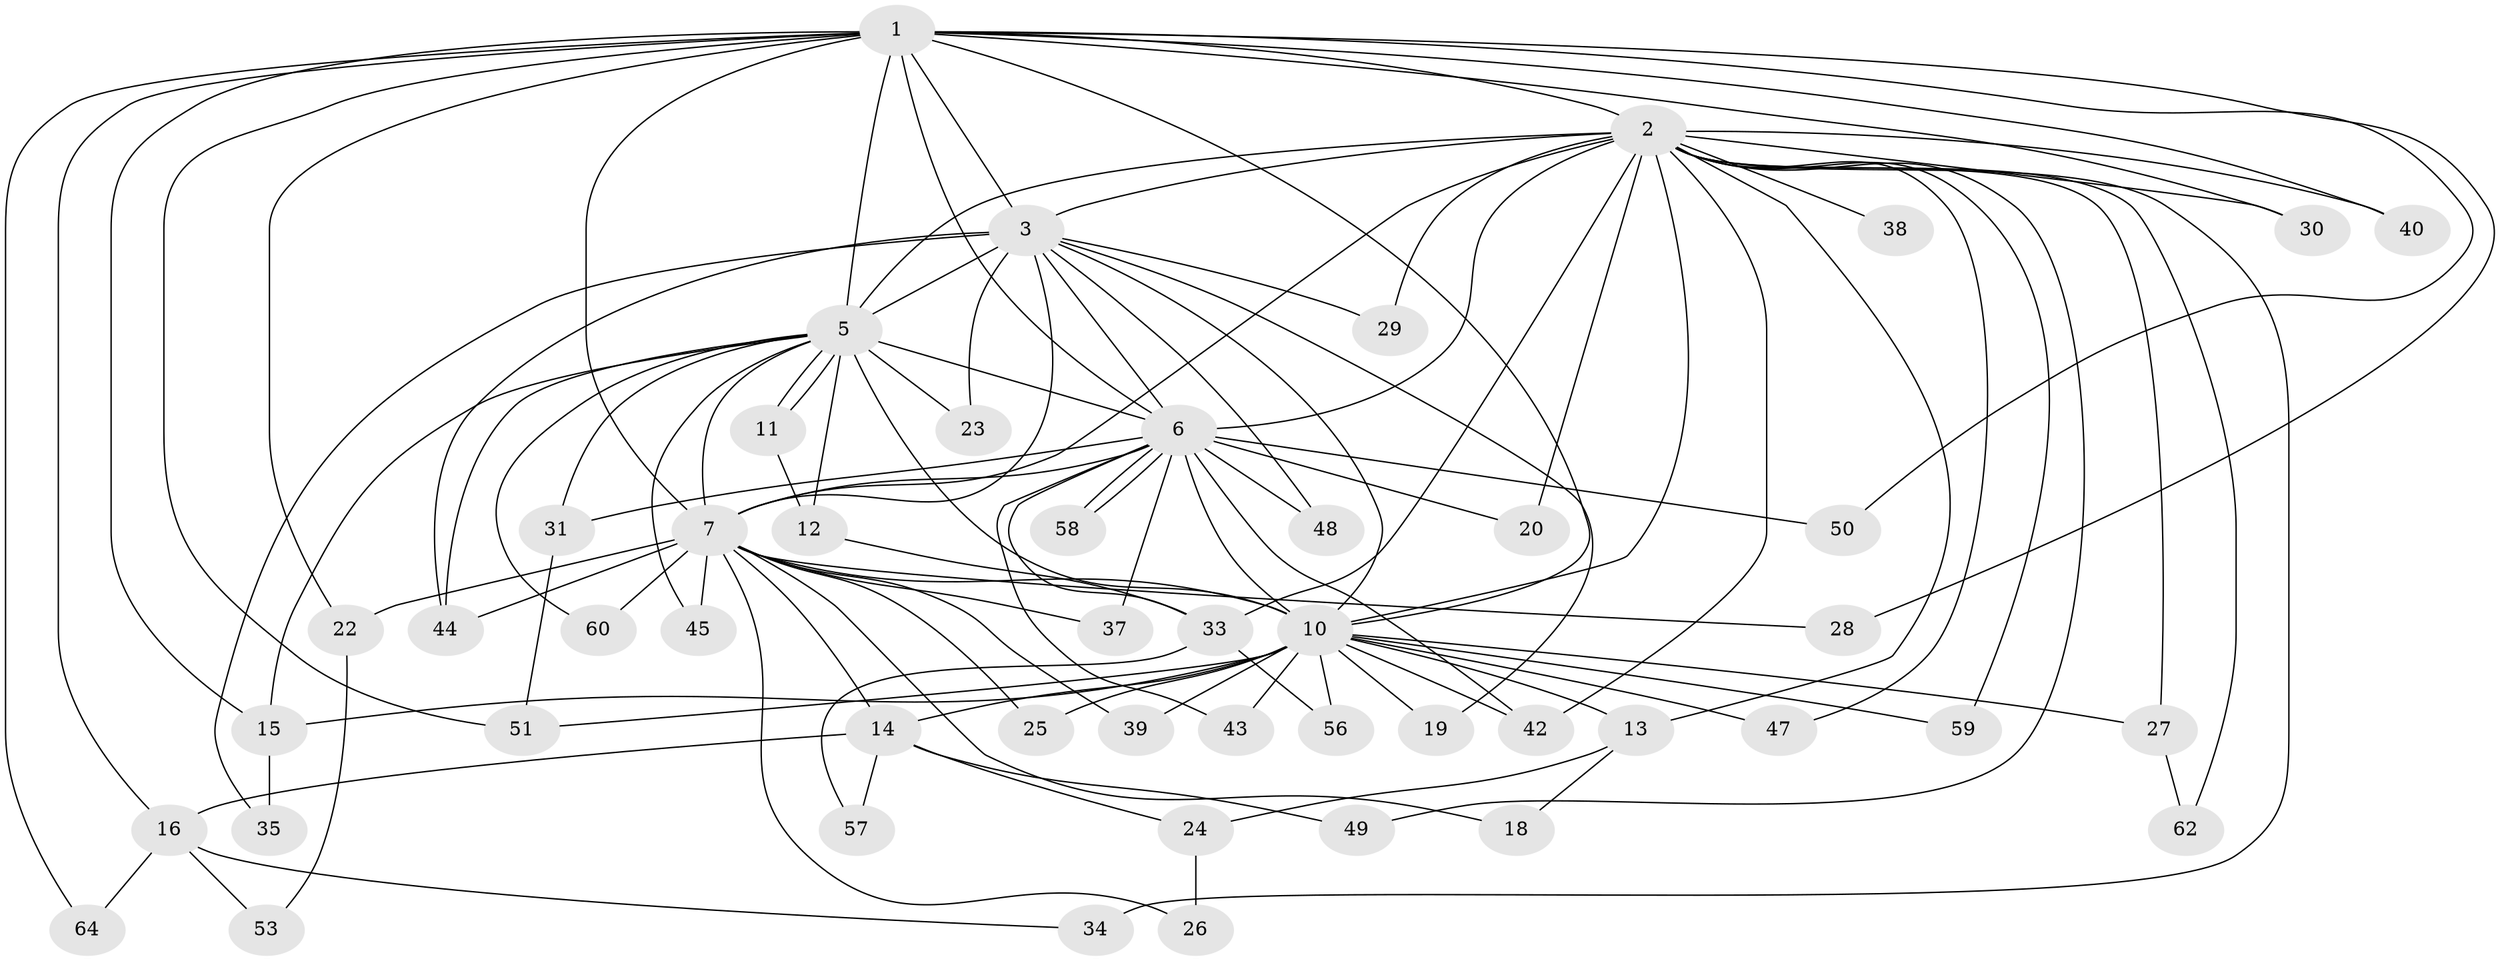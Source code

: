 // original degree distribution, {13: 0.015625, 19: 0.03125, 16: 0.03125, 14: 0.03125, 20: 0.015625, 15: 0.015625, 25: 0.015625, 3: 0.171875, 4: 0.0625, 7: 0.015625, 5: 0.015625, 2: 0.578125}
// Generated by graph-tools (version 1.1) at 2025/11/02/27/25 16:11:06]
// undirected, 50 vertices, 111 edges
graph export_dot {
graph [start="1"]
  node [color=gray90,style=filled];
  1 [super="+4"];
  2 [super="+8"];
  3 [super="+41"];
  5 [super="+21"];
  6 [super="+32"];
  7 [super="+9"];
  10 [super="+17"];
  11;
  12;
  13;
  14 [super="+46"];
  15 [super="+61"];
  16 [super="+63"];
  18;
  19;
  20;
  22;
  23;
  24;
  25;
  26;
  27;
  28;
  29;
  30;
  31;
  33 [super="+36"];
  34;
  35;
  37;
  38;
  39;
  40;
  42 [super="+55"];
  43;
  44 [super="+54"];
  45;
  47;
  48;
  49;
  50;
  51 [super="+52"];
  53;
  56;
  57;
  58;
  59;
  60;
  62;
  64;
  1 -- 2 [weight=4];
  1 -- 3 [weight=2];
  1 -- 5 [weight=2];
  1 -- 6 [weight=2];
  1 -- 7 [weight=4];
  1 -- 10 [weight=2];
  1 -- 15;
  1 -- 16;
  1 -- 30;
  1 -- 40;
  1 -- 64;
  1 -- 50;
  1 -- 22;
  1 -- 28;
  1 -- 51;
  2 -- 3 [weight=3];
  2 -- 5 [weight=2];
  2 -- 6 [weight=2];
  2 -- 7 [weight=4];
  2 -- 10 [weight=2];
  2 -- 27;
  2 -- 33;
  2 -- 34 [weight=2];
  2 -- 38 [weight=2];
  2 -- 40;
  2 -- 42;
  2 -- 47;
  2 -- 49;
  2 -- 62;
  2 -- 13;
  2 -- 20;
  2 -- 29;
  2 -- 30;
  2 -- 59;
  3 -- 5;
  3 -- 6;
  3 -- 7 [weight=2];
  3 -- 10;
  3 -- 19;
  3 -- 23;
  3 -- 29;
  3 -- 35;
  3 -- 44;
  3 -- 48;
  5 -- 6;
  5 -- 7 [weight=2];
  5 -- 10 [weight=2];
  5 -- 11;
  5 -- 11;
  5 -- 12;
  5 -- 23;
  5 -- 31;
  5 -- 45;
  5 -- 60;
  5 -- 44;
  5 -- 15;
  6 -- 7 [weight=2];
  6 -- 10 [weight=2];
  6 -- 20;
  6 -- 31;
  6 -- 37;
  6 -- 42;
  6 -- 43;
  6 -- 48;
  6 -- 50;
  6 -- 58;
  6 -- 58;
  6 -- 33;
  7 -- 10 [weight=2];
  7 -- 14;
  7 -- 25;
  7 -- 39;
  7 -- 45;
  7 -- 60;
  7 -- 37;
  7 -- 44;
  7 -- 18;
  7 -- 22;
  7 -- 26;
  7 -- 28;
  10 -- 13;
  10 -- 14 [weight=2];
  10 -- 15;
  10 -- 19;
  10 -- 25;
  10 -- 27;
  10 -- 39;
  10 -- 47;
  10 -- 56;
  10 -- 59;
  10 -- 43;
  10 -- 51;
  10 -- 42;
  11 -- 12;
  12 -- 33;
  13 -- 18;
  13 -- 24;
  14 -- 16;
  14 -- 24;
  14 -- 49;
  14 -- 57;
  15 -- 35;
  16 -- 53;
  16 -- 64;
  16 -- 34;
  22 -- 53;
  24 -- 26;
  27 -- 62;
  31 -- 51;
  33 -- 57;
  33 -- 56;
}
